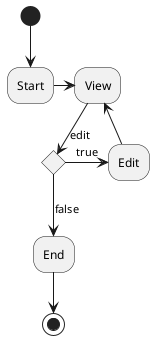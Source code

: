 @startuml

(*) --> "Start"
-> "View"
if "edit" then
  ->[true] "Edit"
  --> "View"
else
  -->[false] "End"
--> (*)
@enduml
